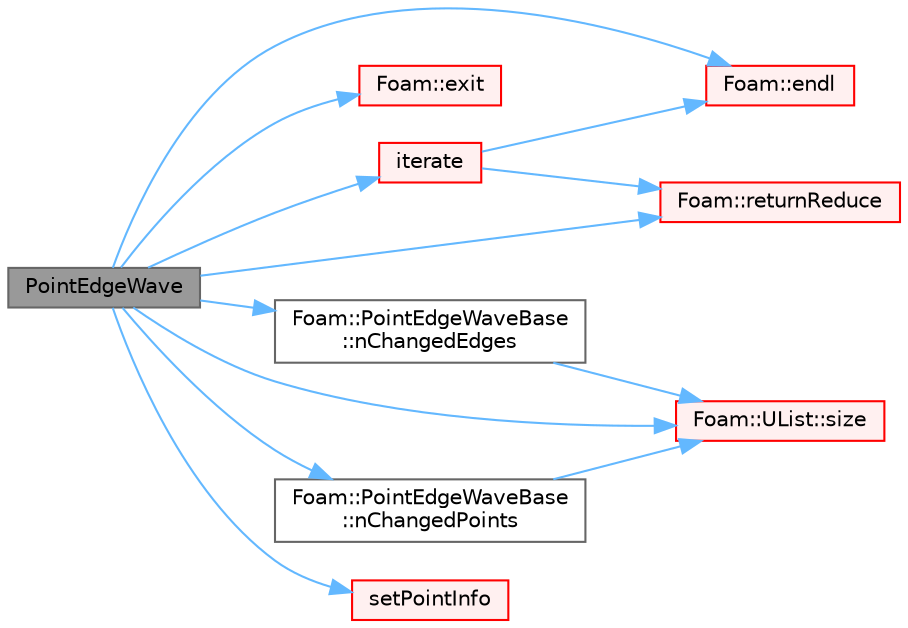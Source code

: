 digraph "PointEdgeWave"
{
 // LATEX_PDF_SIZE
  bgcolor="transparent";
  edge [fontname=Helvetica,fontsize=10,labelfontname=Helvetica,labelfontsize=10];
  node [fontname=Helvetica,fontsize=10,shape=box,height=0.2,width=0.4];
  rankdir="LR";
  Node1 [id="Node000001",label="PointEdgeWave",height=0.2,width=0.4,color="gray40", fillcolor="grey60", style="filled", fontcolor="black",tooltip=" "];
  Node1 -> Node2 [id="edge1_Node000001_Node000002",color="steelblue1",style="solid",tooltip=" "];
  Node2 [id="Node000002",label="Foam::endl",height=0.2,width=0.4,color="red", fillcolor="#FFF0F0", style="filled",URL="$namespaceFoam.html#a7d5eca45a323264dc5fe811500ebda47",tooltip=" "];
  Node1 -> Node6 [id="edge2_Node000001_Node000006",color="steelblue1",style="solid",tooltip=" "];
  Node6 [id="Node000006",label="Foam::exit",height=0.2,width=0.4,color="red", fillcolor="#FFF0F0", style="filled",URL="$namespaceFoam.html#ae0529b088aefc9f83b89dce5c31fda64",tooltip=" "];
  Node1 -> Node8 [id="edge3_Node000001_Node000008",color="steelblue1",style="solid",tooltip=" "];
  Node8 [id="Node000008",label="iterate",height=0.2,width=0.4,color="red", fillcolor="#FFF0F0", style="filled",URL="$classFoam_1_1PointEdgeWave.html#a8f898fd0e592fd902741616e1f087497",tooltip=" "];
  Node8 -> Node2 [id="edge4_Node000008_Node000002",color="steelblue1",style="solid",tooltip=" "];
  Node8 -> Node10 [id="edge5_Node000008_Node000010",color="steelblue1",style="solid",tooltip=" "];
  Node10 [id="Node000010",label="Foam::returnReduce",height=0.2,width=0.4,color="red", fillcolor="#FFF0F0", style="filled",URL="$namespaceFoam.html#acf61c6966eeded6a33f4925a2ab5240a",tooltip=" "];
  Node1 -> Node25 [id="edge6_Node000001_Node000025",color="steelblue1",style="solid",tooltip=" "];
  Node25 [id="Node000025",label="Foam::PointEdgeWaveBase\l::nChangedEdges",height=0.2,width=0.4,color="grey40", fillcolor="white", style="filled",URL="$classFoam_1_1PointEdgeWaveBase.html#a821036b0c567a7bb65fc18afdbcef95c",tooltip=" "];
  Node25 -> Node26 [id="edge7_Node000025_Node000026",color="steelblue1",style="solid",tooltip=" "];
  Node26 [id="Node000026",label="Foam::UList::size",height=0.2,width=0.4,color="red", fillcolor="#FFF0F0", style="filled",URL="$classFoam_1_1UList.html#ac1fc1d9dab324bb1b8452c7aa4813026",tooltip=" "];
  Node1 -> Node28 [id="edge8_Node000001_Node000028",color="steelblue1",style="solid",tooltip=" "];
  Node28 [id="Node000028",label="Foam::PointEdgeWaveBase\l::nChangedPoints",height=0.2,width=0.4,color="grey40", fillcolor="white", style="filled",URL="$classFoam_1_1PointEdgeWaveBase.html#a8a0318cb0ee7f4725ea4b30a7737fb4a",tooltip=" "];
  Node28 -> Node26 [id="edge9_Node000028_Node000026",color="steelblue1",style="solid",tooltip=" "];
  Node1 -> Node10 [id="edge10_Node000001_Node000010",color="steelblue1",style="solid",tooltip=" "];
  Node1 -> Node29 [id="edge11_Node000001_Node000029",color="steelblue1",style="solid",tooltip=" "];
  Node29 [id="Node000029",label="setPointInfo",height=0.2,width=0.4,color="red", fillcolor="#FFF0F0", style="filled",URL="$classFoam_1_1PointEdgeWave.html#a4012d3fb6f0069bdaa97f56b1b625a4a",tooltip=" "];
  Node1 -> Node26 [id="edge12_Node000001_Node000026",color="steelblue1",style="solid",tooltip=" "];
}

